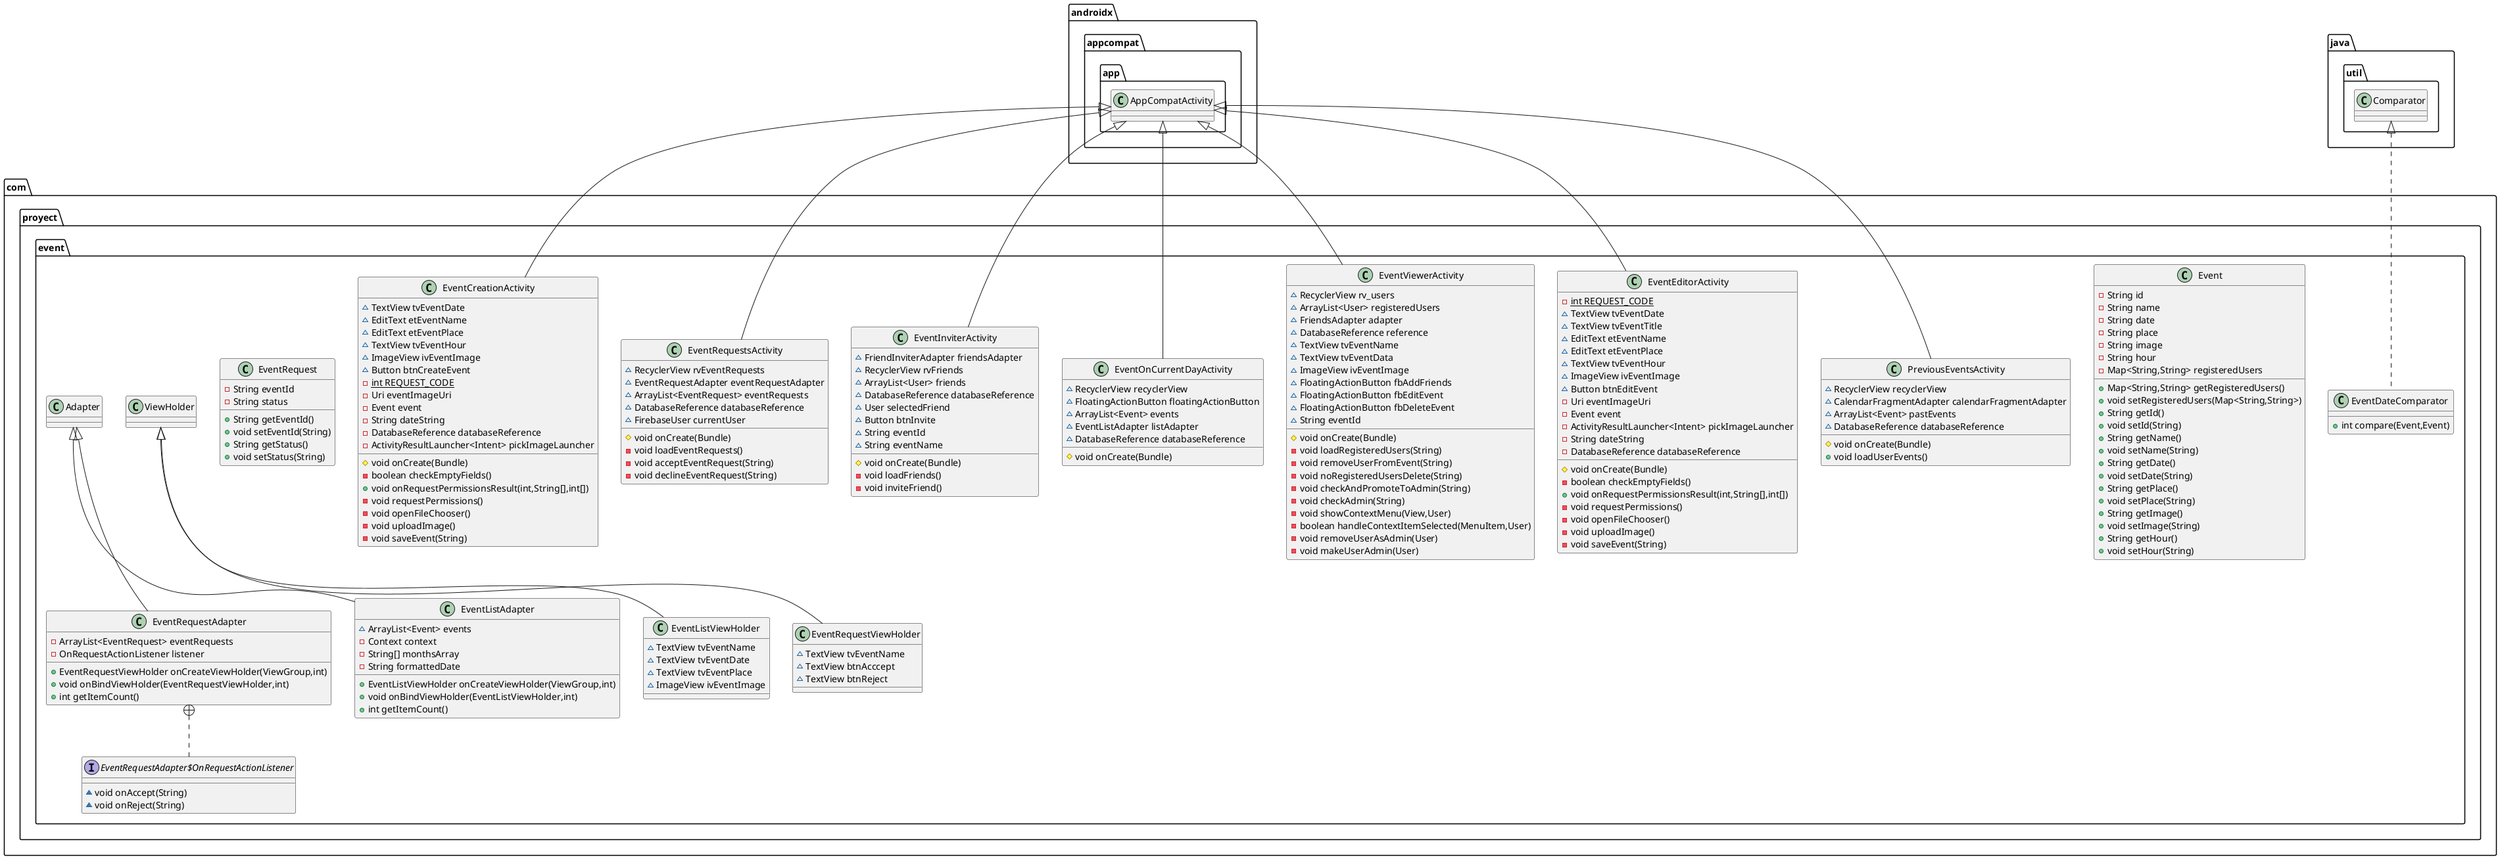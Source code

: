 @startuml
class com.proyect.event.EventListViewHolder {
~ TextView tvEventName
~ TextView tvEventDate
~ TextView tvEventPlace
~ ImageView ivEventImage
}

class com.proyect.event.EventInviterActivity {
~ FriendInviterAdapter friendsAdapter
~ RecyclerView rvFriends
~ ArrayList<User> friends
~ DatabaseReference databaseReference
~ User selectedFriend
~ Button btnInvite
~ String eventId
~ String eventName
# void onCreate(Bundle)
- void loadFriends()
- void inviteFriend()
}


class com.proyect.event.Event {
- String id
- String name
- String date
- String place
- String image
- String hour
- Map<String,String> registeredUsers
+ Map<String,String> getRegisteredUsers()
+ void setRegisteredUsers(Map<String,String>)
+ String getId()
+ void setId(String)
+ String getName()
+ void setName(String)
+ String getDate()
+ void setDate(String)
+ String getPlace()
+ void setPlace(String)
+ String getImage()
+ void setImage(String)
+ String getHour()
+ void setHour(String)
}


class com.proyect.event.EventRequestAdapter {
- ArrayList<EventRequest> eventRequests
- OnRequestActionListener listener
+ EventRequestViewHolder onCreateViewHolder(ViewGroup,int)
+ void onBindViewHolder(EventRequestViewHolder,int)
+ int getItemCount()
}


interface com.proyect.event.EventRequestAdapter$OnRequestActionListener {
~ void onAccept(String)
~ void onReject(String)
}

class com.proyect.event.EventDateComparator {
+ int compare(Event,Event)
}

class com.proyect.event.EventRequestViewHolder {
~ TextView tvEventName
~ TextView btnAcccept
~ TextView btnReject
}

class com.proyect.event.EventCreationActivity {
~ TextView tvEventDate
~ EditText etEventName
~ EditText etEventPlace
~ TextView tvEventHour
~ ImageView ivEventImage
~ Button btnCreateEvent
- {static} int REQUEST_CODE
- Uri eventImageUri
- Event event
- String dateString
- DatabaseReference databaseReference
- ActivityResultLauncher<Intent> pickImageLauncher
# void onCreate(Bundle)
- boolean checkEmptyFields()
+ void onRequestPermissionsResult(int,String[],int[])
- void requestPermissions()
- void openFileChooser()
- void uploadImage()
- void saveEvent(String)
}


class com.proyect.event.PreviousEventsActivity {
~ RecyclerView recyclerView
~ CalendarFragmentAdapter calendarFragmentAdapter
~ ArrayList<Event> pastEvents
~ DatabaseReference databaseReference
# void onCreate(Bundle)
+ void loadUserEvents()
}


class com.proyect.event.EventEditorActivity {
- {static} int REQUEST_CODE
~ TextView tvEventDate
~ TextView tvEventTitle
~ EditText etEventName
~ EditText etEventPlace
~ TextView tvEventHour
~ ImageView ivEventImage
~ Button btnEditEvent
- Uri eventImageUri
- Event event
- ActivityResultLauncher<Intent> pickImageLauncher
- String dateString
- DatabaseReference databaseReference
# void onCreate(Bundle)
- boolean checkEmptyFields()
+ void onRequestPermissionsResult(int,String[],int[])
- void requestPermissions()
- void openFileChooser()
- void uploadImage()
- void saveEvent(String)
}


class com.proyect.event.EventViewerActivity {
~ RecyclerView rv_users
~ ArrayList<User> registeredUsers
~ FriendsAdapter adapter
~ DatabaseReference reference
~ TextView tvEventName
~ TextView tvEventData
~ ImageView ivEventImage
~ FloatingActionButton fbAddFriends
~ FloatingActionButton fbEditEvent
~ FloatingActionButton fbDeleteEvent
~ String eventId
# void onCreate(Bundle)
- void loadRegisteredUsers(String)
- void removeUserFromEvent(String)
- void noRegisteredUsersDelete(String)
- void checkAndPromoteToAdmin(String)
- void checkAdmin(String)
- void showContextMenu(View,User)
- boolean handleContextItemSelected(MenuItem,User)
- void removeUserAsAdmin(User)
- void makeUserAdmin(User)
}


class com.proyect.event.EventListAdapter {
~ ArrayList<Event> events
- Context context
- String[] monthsArray
- String formattedDate
+ EventListViewHolder onCreateViewHolder(ViewGroup,int)
+ void onBindViewHolder(EventListViewHolder,int)
+ int getItemCount()
}


class com.proyect.event.EventOnCurrentDayActivity {
~ RecyclerView recyclerView
~ FloatingActionButton floatingActionButton
~ ArrayList<Event> events
~ EventListAdapter listAdapter
~ DatabaseReference databaseReference
# void onCreate(Bundle)
}


class com.proyect.event.EventRequestsActivity {
~ RecyclerView rvEventRequests
~ EventRequestAdapter eventRequestAdapter
~ ArrayList<EventRequest> eventRequests
~ DatabaseReference databaseReference
~ FirebaseUser currentUser
# void onCreate(Bundle)
- void loadEventRequests()
- void acceptEventRequest(String)
- void declineEventRequest(String)
}


class com.proyect.event.EventRequest {
- String eventId
- String status
+ String getEventId()
+ void setEventId(String)
+ String getStatus()
+ void setStatus(String)
}




com.proyect.event.ViewHolder <|-- com.proyect.event.EventListViewHolder
androidx.appcompat.app.AppCompatActivity <|-- com.proyect.event.EventInviterActivity
com.proyect.event.Adapter <|-- com.proyect.event.EventRequestAdapter
com.proyect.event.EventRequestAdapter +.. com.proyect.event.EventRequestAdapter$OnRequestActionListener
java.util.Comparator <|.. com.proyect.event.EventDateComparator
com.proyect.event.ViewHolder <|-- com.proyect.event.EventRequestViewHolder
androidx.appcompat.app.AppCompatActivity <|-- com.proyect.event.EventCreationActivity
androidx.appcompat.app.AppCompatActivity <|-- com.proyect.event.PreviousEventsActivity
androidx.appcompat.app.AppCompatActivity <|-- com.proyect.event.EventEditorActivity
androidx.appcompat.app.AppCompatActivity <|-- com.proyect.event.EventViewerActivity
com.proyect.event.Adapter <|-- com.proyect.event.EventListAdapter
androidx.appcompat.app.AppCompatActivity <|-- com.proyect.event.EventOnCurrentDayActivity
androidx.appcompat.app.AppCompatActivity <|-- com.proyect.event.EventRequestsActivity
@enduml
